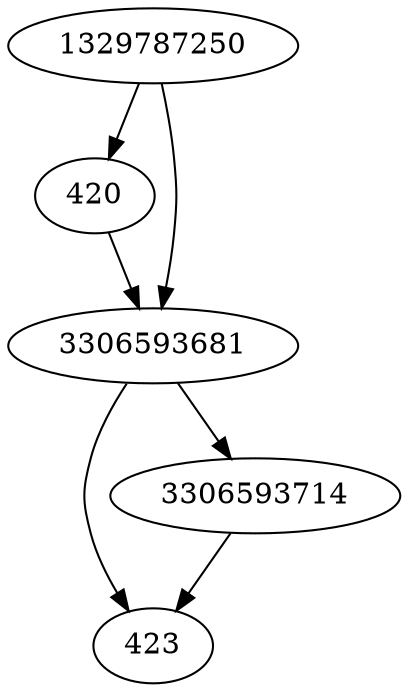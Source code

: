 strict digraph  {
420;
423;
3306593681;
3306593714;
1329787250;
420 -> 3306593681;
3306593681 -> 3306593714;
3306593681 -> 423;
3306593714 -> 423;
1329787250 -> 420;
1329787250 -> 3306593681;
}
